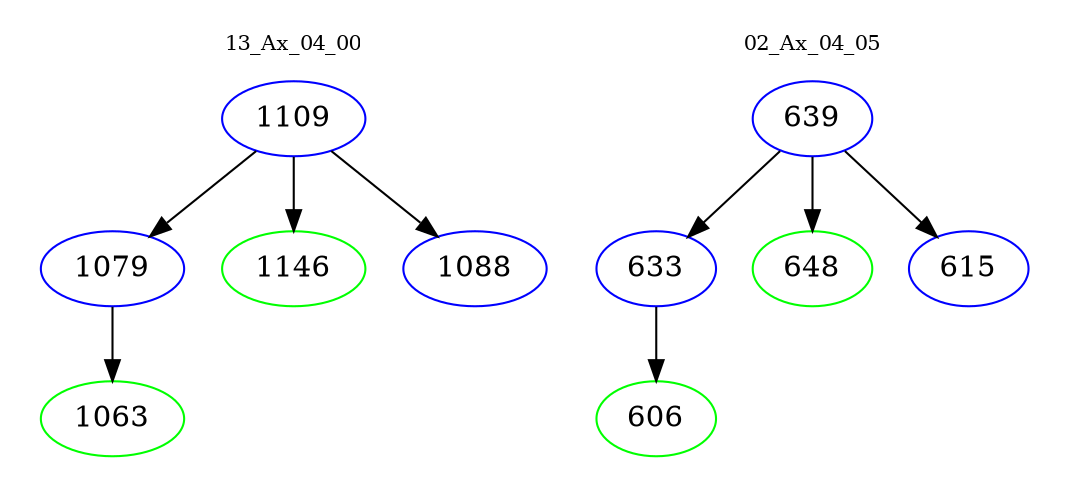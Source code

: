 digraph{
subgraph cluster_0 {
color = white
label = "13_Ax_04_00";
fontsize=10;
T0_1109 [label="1109", color="blue"]
T0_1109 -> T0_1079 [color="black"]
T0_1079 [label="1079", color="blue"]
T0_1079 -> T0_1063 [color="black"]
T0_1063 [label="1063", color="green"]
T0_1109 -> T0_1146 [color="black"]
T0_1146 [label="1146", color="green"]
T0_1109 -> T0_1088 [color="black"]
T0_1088 [label="1088", color="blue"]
}
subgraph cluster_1 {
color = white
label = "02_Ax_04_05";
fontsize=10;
T1_639 [label="639", color="blue"]
T1_639 -> T1_633 [color="black"]
T1_633 [label="633", color="blue"]
T1_633 -> T1_606 [color="black"]
T1_606 [label="606", color="green"]
T1_639 -> T1_648 [color="black"]
T1_648 [label="648", color="green"]
T1_639 -> T1_615 [color="black"]
T1_615 [label="615", color="blue"]
}
}
